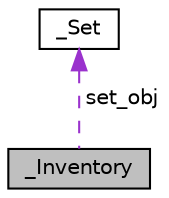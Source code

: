 digraph "_Inventory"
{
 // LATEX_PDF_SIZE
  edge [fontname="Helvetica",fontsize="10",labelfontname="Helvetica",labelfontsize="10"];
  node [fontname="Helvetica",fontsize="10",shape=record];
  Node1 [label="_Inventory",height=0.2,width=0.4,color="black", fillcolor="grey75", style="filled", fontcolor="black",tooltip="Invenotry."];
  Node2 -> Node1 [dir="back",color="darkorchid3",fontsize="10",style="dashed",label=" set_obj" ,fontname="Helvetica"];
  Node2 [label="_Set",height=0.2,width=0.4,color="black", fillcolor="white", style="filled",URL="$struct__Set.html",tooltip="Set."];
}
